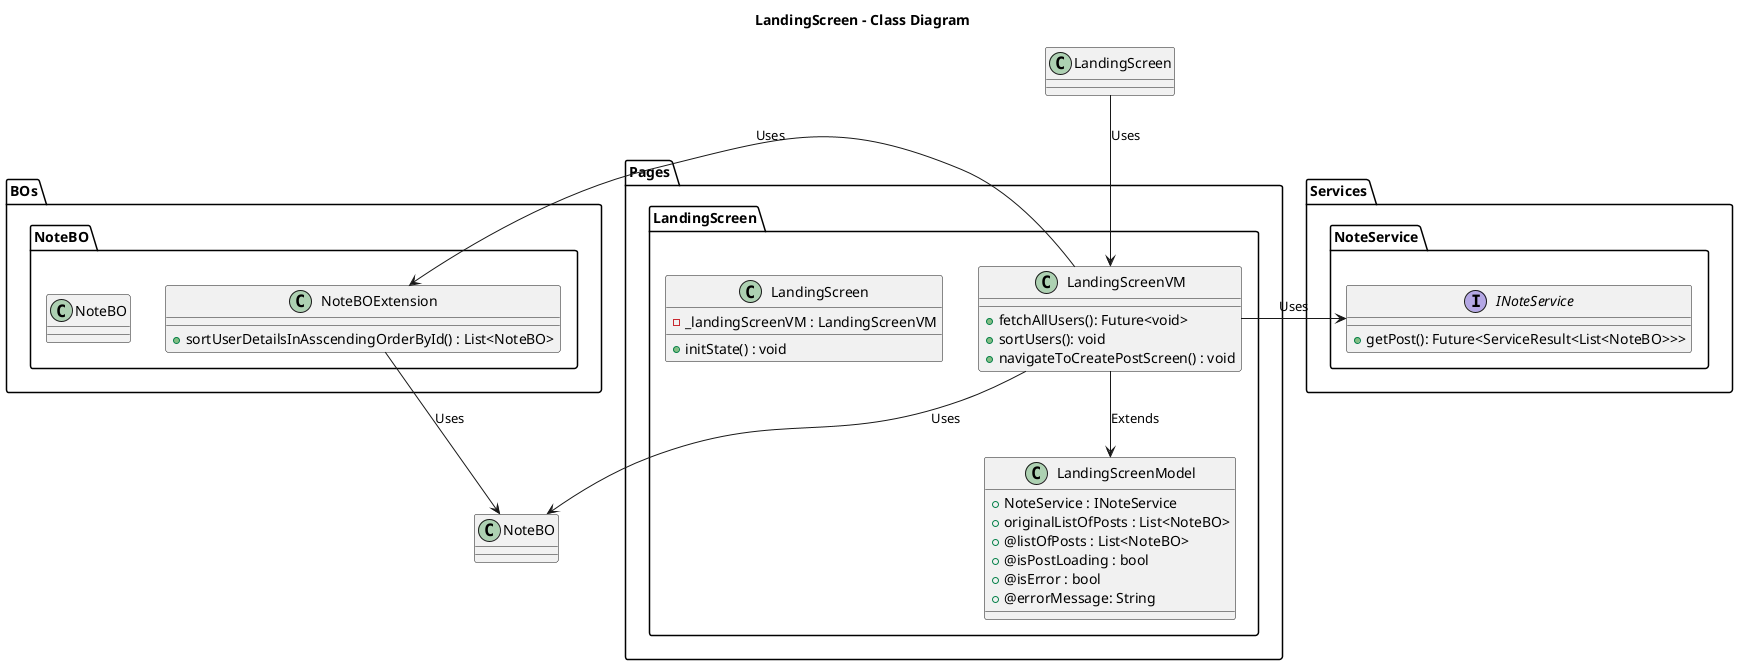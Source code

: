 @startuml LandingScreen - Class

title **LandingScreen - Class Diagram**

package Pages{
    package LandingScreen{
        class LandingScreenModel{
            + NoteService : INoteService
            + originalListOfPosts : List<NoteBO>
            + @listOfPosts : List<NoteBO>
            + @isPostLoading : bool
            + @isError : bool
            + @errorMessage: String
        }
        class LandingScreenVM{
            + fetchAllUsers(): Future<void>
            + sortUsers(): void
            + navigateToCreatePostScreen() : void
        }
        class LandingScreen{
            - _landingScreenVM : LandingScreenVM
            + initState() : void
        }
    }
}

package BOs{
    package NoteBO{
        class NoteBO{
        }
        class NoteBOExtension{
            + sortUserDetailsInAsscendingOrderById() : List<NoteBO>
        }
    }
}

package Services{
    package NoteService{
        interface INoteService{
            + getPost(): Future<ServiceResult<List<NoteBO>>>
        }
    }
}

LandingScreenVM --> LandingScreenModel : Extends
LandingScreen --> LandingScreenVM: Uses
LandingScreenVM --> NoteBO : Uses
NoteBOExtension --> NoteBO : Uses
LandingScreenVM -> NoteBOExtension : Uses
LandingScreenVM -> INoteService: Uses
@enduml